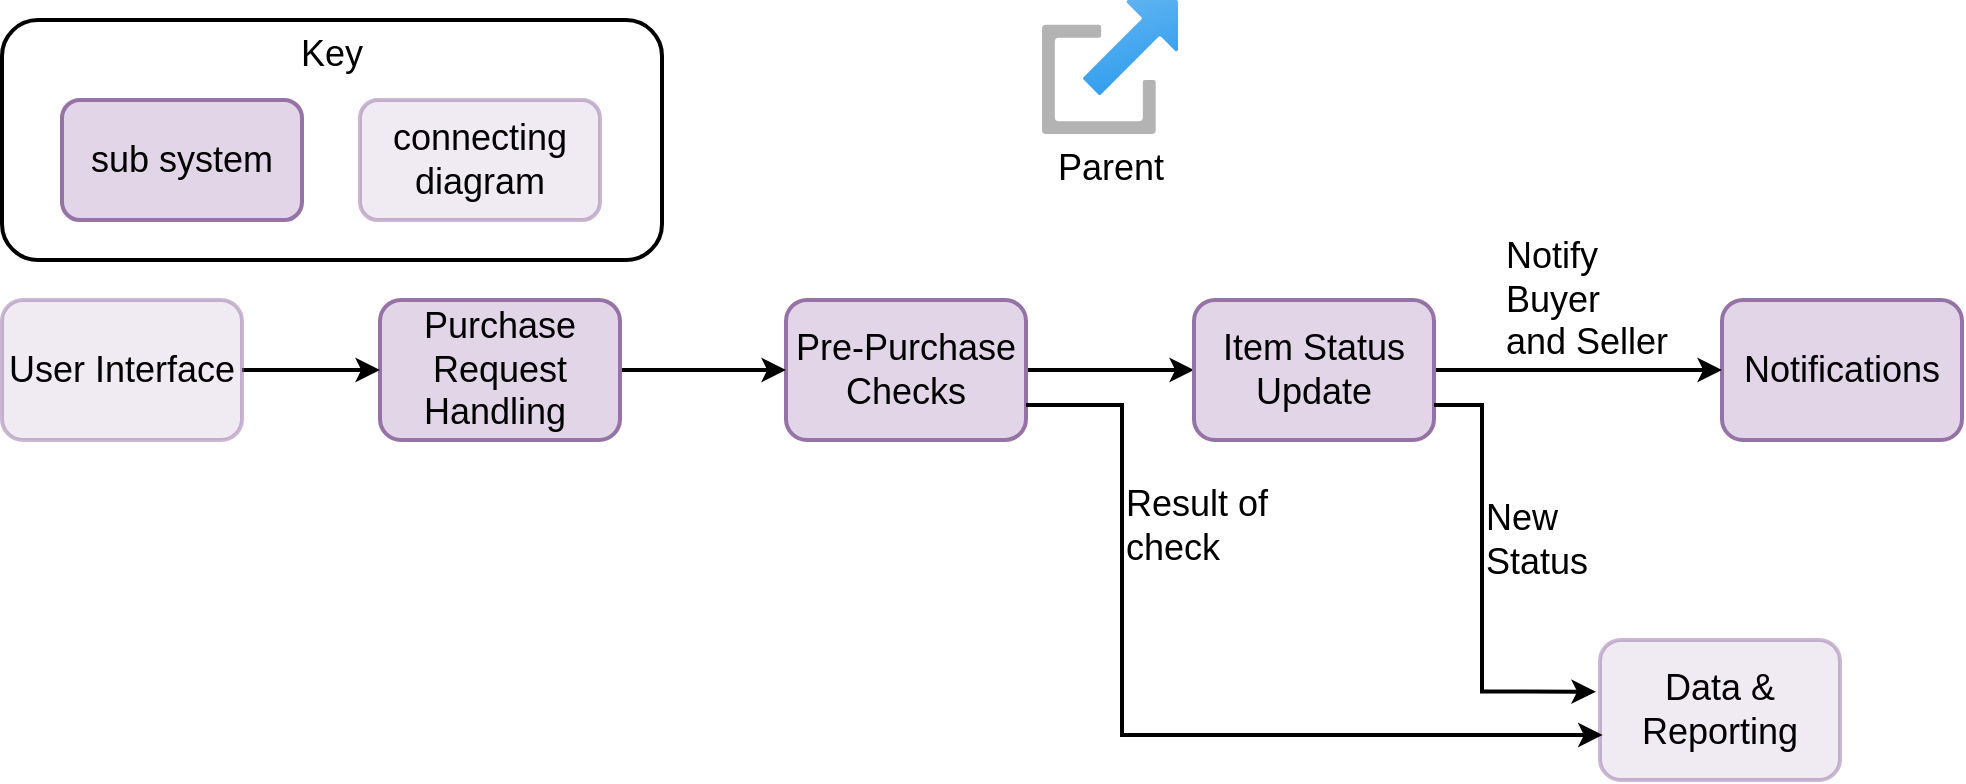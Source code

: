 <mxfile version="24.2.2" type="google">
  <diagram name="Page-1" id="7i0HS5fh59K__IMDZCdu">
    <mxGraphModel grid="1" page="1" gridSize="10" guides="1" tooltips="1" connect="1" arrows="1" fold="1" pageScale="1" pageWidth="827" pageHeight="1169" math="0" shadow="0">
      <root>
        <mxCell id="0" />
        <mxCell id="1" parent="0" />
        <mxCell id="bnqMVER4PhRWbPe9dfjj-3" value="Key" style="rounded=1;whiteSpace=wrap;html=1;labelPosition=center;verticalLabelPosition=middle;align=center;verticalAlign=top;fontSize=18;strokeWidth=2;labelBackgroundColor=none;" vertex="1" parent="1">
          <mxGeometry x="-170" y="40" width="330" height="120" as="geometry" />
        </mxCell>
        <mxCell id="bnqMVER4PhRWbPe9dfjj-6" value="sub system" style="rounded=1;whiteSpace=wrap;html=1;fillColor=#e1d5e7;strokeColor=#9673a6;fontSize=18;strokeWidth=2;labelBackgroundColor=none;" vertex="1" parent="1">
          <mxGeometry x="-140" y="80" width="120" height="60" as="geometry" />
        </mxCell>
        <mxCell id="29-j7Kuki4oMghEM3cAb-4" style="edgeStyle=orthogonalEdgeStyle;rounded=0;orthogonalLoop=1;jettySize=auto;html=1;entryX=0;entryY=0.5;entryDx=0;entryDy=0;flowAnimation=0;strokeWidth=2;fontSize=18;labelBackgroundColor=none;" edge="1" parent="1" source="29-j7Kuki4oMghEM3cAb-2" target="g0uhKEqvXmseJf5cihsP-2">
          <mxGeometry relative="1" as="geometry" />
        </mxCell>
        <UserObject label="Pre-Purchase Checks" link="https://judewoodprofessional.atlassian.net/wiki/x/PgAZ" id="29-j7Kuki4oMghEM3cAb-2">
          <mxCell style="rounded=1;whiteSpace=wrap;html=1;fillColor=#e1d5e7;strokeColor=#9673a6;fontSize=18;strokeWidth=2;labelBackgroundColor=none;" vertex="1" parent="1">
            <mxGeometry x="222" y="180" width="120" height="70" as="geometry" />
          </mxCell>
        </UserObject>
        <mxCell id="29-j7Kuki4oMghEM3cAb-3" value="Notifications" style="rounded=1;whiteSpace=wrap;html=1;fillColor=#e1d5e7;strokeColor=#9673a6;fontSize=18;strokeWidth=2;labelBackgroundColor=none;" vertex="1" parent="1">
          <mxGeometry x="690" y="180" width="120" height="70" as="geometry" />
        </mxCell>
        <mxCell id="29-j7Kuki4oMghEM3cAb-6" style="edgeStyle=orthogonalEdgeStyle;rounded=0;orthogonalLoop=1;jettySize=auto;html=1;flowAnimation=0;strokeWidth=2;fontSize=18;labelBackgroundColor=none;" edge="1" parent="1" source="29-j7Kuki4oMghEM3cAb-5" target="29-j7Kuki4oMghEM3cAb-2">
          <mxGeometry relative="1" as="geometry" />
        </mxCell>
        <mxCell id="29-j7Kuki4oMghEM3cAb-5" value="Purchase Request Handling&amp;nbsp;" style="rounded=1;whiteSpace=wrap;html=1;fillColor=#e1d5e7;strokeColor=#9673a6;fontSize=18;strokeWidth=2;labelBackgroundColor=none;" vertex="1" parent="1">
          <mxGeometry x="19" y="180" width="120" height="70" as="geometry" />
        </mxCell>
        <UserObject label="Parent" link="https://judewoodprofessional.atlassian.net/wiki/x/AYAY" id="g0uhKEqvXmseJf5cihsP-1">
          <mxCell style="image;aspect=fixed;html=1;points=[];align=center;fontSize=18;image=img/lib/azure2/general/Launch_Portal.svg;labelBackgroundColor=none;imageBackground=default;strokeWidth=2;" vertex="1" parent="1">
            <mxGeometry x="350" y="30" width="68" height="67" as="geometry" />
          </mxCell>
        </UserObject>
        <mxCell id="g0uhKEqvXmseJf5cihsP-3" value="Notify&amp;nbsp;&lt;div&gt;Buyer&amp;nbsp;&lt;/div&gt;&lt;div style=&quot;&quot;&gt;and Seller&lt;/div&gt;" style="edgeStyle=orthogonalEdgeStyle;rounded=0;orthogonalLoop=1;jettySize=auto;html=1;strokeWidth=2;labelBackgroundColor=none;fontSize=18;align=left;" edge="1" parent="1" source="g0uhKEqvXmseJf5cihsP-2" target="29-j7Kuki4oMghEM3cAb-3">
          <mxGeometry x="-0.528" y="35" relative="1" as="geometry">
            <mxPoint as="offset" />
          </mxGeometry>
        </mxCell>
        <mxCell id="g0uhKEqvXmseJf5cihsP-2" value="Item Status Update" style="rounded=1;whiteSpace=wrap;html=1;fillColor=#e1d5e7;strokeColor=#9673a6;fontSize=18;strokeWidth=2;labelBackgroundColor=none;" vertex="1" parent="1">
          <mxGeometry x="426" y="180" width="120" height="70" as="geometry" />
        </mxCell>
        <mxCell id="g0uhKEqvXmseJf5cihsP-5" style="edgeStyle=orthogonalEdgeStyle;rounded=0;orthogonalLoop=1;jettySize=auto;html=1;entryX=0;entryY=0.5;entryDx=0;entryDy=0;strokeWidth=2;labelBackgroundColor=none;fontSize=18;" edge="1" parent="1" source="g0uhKEqvXmseJf5cihsP-4" target="29-j7Kuki4oMghEM3cAb-5">
          <mxGeometry relative="1" as="geometry" />
        </mxCell>
        <UserObject label="User Interface" link="https://judewoodprofessional.atlassian.net/wiki/x/CQAW" id="g0uhKEqvXmseJf5cihsP-4">
          <mxCell style="rounded=1;whiteSpace=wrap;html=1;fillColor=#e1d5e7;strokeColor=#9673a6;fontSize=18;strokeWidth=2;labelBackgroundColor=none;fillStyle=auto;opacity=50;" vertex="1" parent="1">
            <mxGeometry x="-170" y="180" width="120" height="70" as="geometry" />
          </mxCell>
        </UserObject>
        <mxCell id="g0uhKEqvXmseJf5cihsP-7" value="&lt;div style=&quot;font-size: 18px;&quot;&gt;Data &amp;amp;&lt;/div&gt;Reporting" style="rounded=1;whiteSpace=wrap;html=1;fillColor=#e1d5e7;strokeColor=#9673a6;fontSize=18;strokeWidth=2;labelBackgroundColor=none;opacity=50;" vertex="1" parent="1">
          <mxGeometry x="629" y="350" width="120" height="70" as="geometry" />
        </mxCell>
        <mxCell id="g0uhKEqvXmseJf5cihsP-9" style="edgeStyle=orthogonalEdgeStyle;rounded=0;orthogonalLoop=1;jettySize=auto;html=1;entryX=-0.017;entryY=0.369;entryDx=0;entryDy=0;entryPerimeter=0;strokeWidth=2;exitX=1;exitY=0.75;exitDx=0;exitDy=0;labelBackgroundColor=none;fontSize=18;align=left;" edge="1" parent="1" source="g0uhKEqvXmseJf5cihsP-2" target="g0uhKEqvXmseJf5cihsP-7">
          <mxGeometry relative="1" as="geometry">
            <Array as="points">
              <mxPoint x="570" y="233" />
              <mxPoint x="570" y="376" />
            </Array>
          </mxGeometry>
        </mxCell>
        <mxCell id="g0uhKEqvXmseJf5cihsP-11" value="New&amp;nbsp;&lt;div&gt;Status&lt;/div&gt;" style="edgeLabel;html=1;align=left;verticalAlign=middle;resizable=0;points=[];labelBackgroundColor=none;fontSize=18;" connectable="0" vertex="1" parent="g0uhKEqvXmseJf5cihsP-9">
          <mxGeometry x="-0.147" relative="1" as="geometry">
            <mxPoint y="-4" as="offset" />
          </mxGeometry>
        </mxCell>
        <mxCell id="g0uhKEqvXmseJf5cihsP-10" style="edgeStyle=orthogonalEdgeStyle;rounded=0;orthogonalLoop=1;jettySize=auto;html=1;entryX=0.011;entryY=0.679;entryDx=0;entryDy=0;entryPerimeter=0;strokeWidth=2;exitX=1;exitY=0.75;exitDx=0;exitDy=0;labelBackgroundColor=none;fontSize=18;" edge="1" parent="1" source="29-j7Kuki4oMghEM3cAb-2" target="g0uhKEqvXmseJf5cihsP-7">
          <mxGeometry relative="1" as="geometry">
            <Array as="points">
              <mxPoint x="390" y="233" />
              <mxPoint x="390" y="398" />
            </Array>
          </mxGeometry>
        </mxCell>
        <mxCell id="g0uhKEqvXmseJf5cihsP-12" value="&lt;div&gt;Result of&amp;nbsp;&lt;/div&gt;&lt;div&gt;check&lt;/div&gt;" style="edgeLabel;html=1;align=left;verticalAlign=middle;resizable=0;points=[];labelBackgroundColor=none;fontSize=18;" connectable="0" vertex="1" parent="g0uhKEqvXmseJf5cihsP-10">
          <mxGeometry x="-0.426" y="-4" relative="1" as="geometry">
            <mxPoint x="4" y="-22" as="offset" />
          </mxGeometry>
        </mxCell>
        <mxCell id="g0uhKEqvXmseJf5cihsP-14" value="connecting diagram" style="rounded=1;whiteSpace=wrap;html=1;fillColor=#e1d5e7;strokeColor=#9673a6;fontSize=18;strokeWidth=2;labelBackgroundColor=none;fillStyle=auto;opacity=50;" vertex="1" parent="1">
          <mxGeometry x="9" y="80" width="120" height="60" as="geometry" />
        </mxCell>
      </root>
    </mxGraphModel>
  </diagram>
</mxfile>
